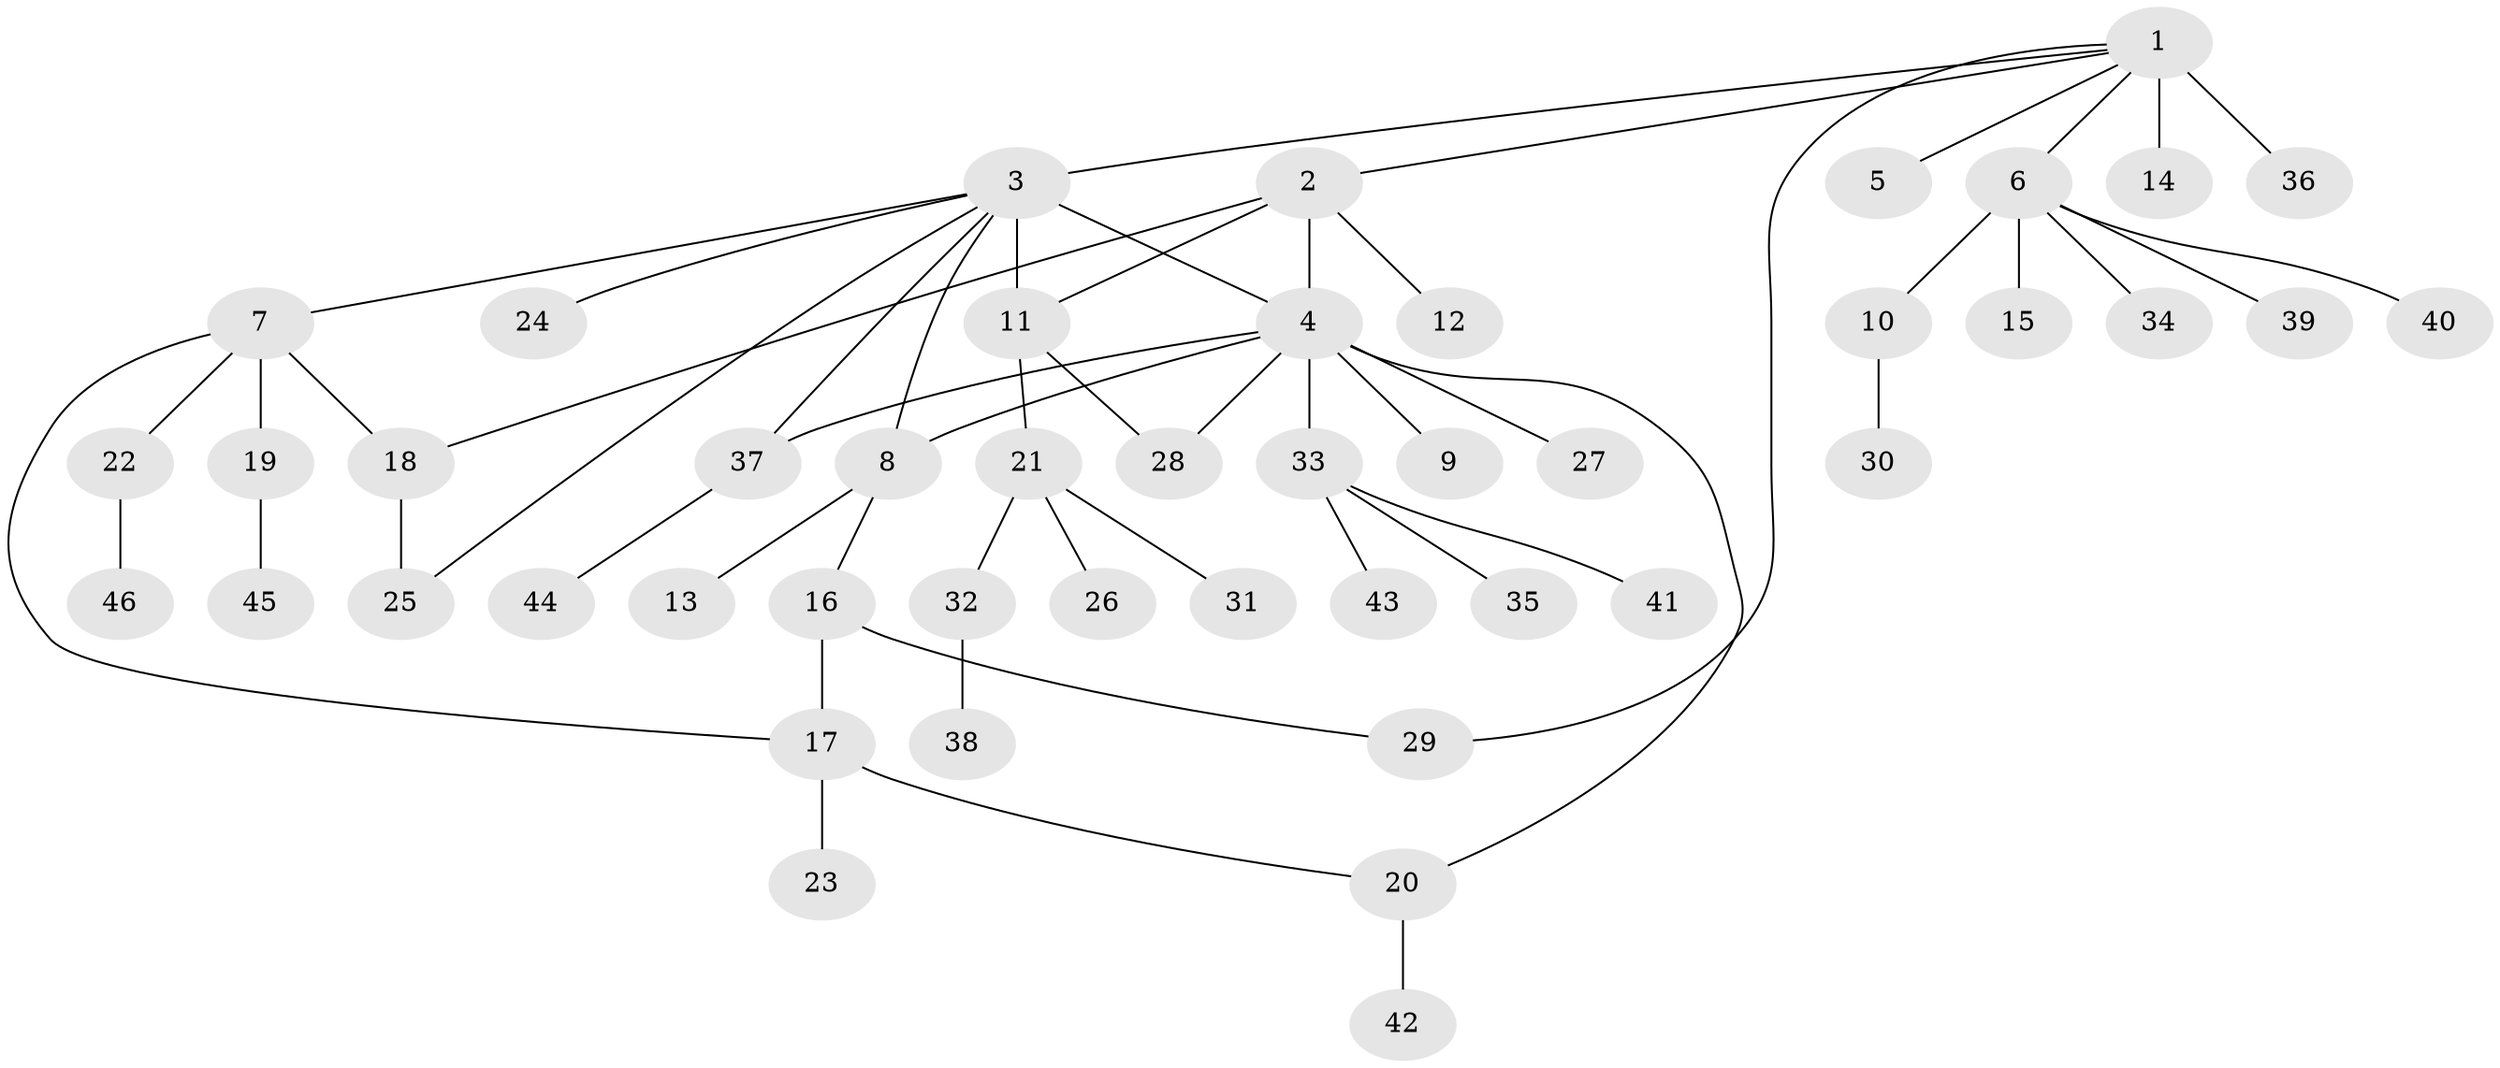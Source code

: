 // original degree distribution, {15: 0.011111111111111112, 6: 0.022222222222222223, 14: 0.011111111111111112, 12: 0.011111111111111112, 2: 0.2, 7: 0.022222222222222223, 1: 0.6, 5: 0.044444444444444446, 4: 0.044444444444444446, 3: 0.03333333333333333}
// Generated by graph-tools (version 1.1) at 2025/35/03/09/25 02:35:41]
// undirected, 46 vertices, 55 edges
graph export_dot {
graph [start="1"]
  node [color=gray90,style=filled];
  1;
  2;
  3;
  4;
  5;
  6;
  7;
  8;
  9;
  10;
  11;
  12;
  13;
  14;
  15;
  16;
  17;
  18;
  19;
  20;
  21;
  22;
  23;
  24;
  25;
  26;
  27;
  28;
  29;
  30;
  31;
  32;
  33;
  34;
  35;
  36;
  37;
  38;
  39;
  40;
  41;
  42;
  43;
  44;
  45;
  46;
  1 -- 2 [weight=1.0];
  1 -- 3 [weight=1.0];
  1 -- 5 [weight=1.0];
  1 -- 6 [weight=1.0];
  1 -- 14 [weight=8.0];
  1 -- 29 [weight=1.0];
  1 -- 36 [weight=1.0];
  2 -- 4 [weight=1.0];
  2 -- 11 [weight=1.0];
  2 -- 12 [weight=1.0];
  2 -- 18 [weight=1.0];
  3 -- 4 [weight=1.0];
  3 -- 7 [weight=1.0];
  3 -- 8 [weight=1.0];
  3 -- 11 [weight=5.0];
  3 -- 24 [weight=1.0];
  3 -- 25 [weight=1.0];
  3 -- 37 [weight=1.0];
  4 -- 8 [weight=1.0];
  4 -- 9 [weight=1.0];
  4 -- 20 [weight=1.0];
  4 -- 27 [weight=3.0];
  4 -- 28 [weight=1.0];
  4 -- 33 [weight=1.0];
  4 -- 37 [weight=1.0];
  6 -- 10 [weight=1.0];
  6 -- 15 [weight=1.0];
  6 -- 34 [weight=1.0];
  6 -- 39 [weight=1.0];
  6 -- 40 [weight=1.0];
  7 -- 17 [weight=1.0];
  7 -- 18 [weight=1.0];
  7 -- 19 [weight=1.0];
  7 -- 22 [weight=1.0];
  8 -- 13 [weight=1.0];
  8 -- 16 [weight=1.0];
  10 -- 30 [weight=1.0];
  11 -- 21 [weight=1.0];
  11 -- 28 [weight=1.0];
  16 -- 17 [weight=1.0];
  16 -- 29 [weight=1.0];
  17 -- 20 [weight=1.0];
  17 -- 23 [weight=1.0];
  18 -- 25 [weight=3.0];
  19 -- 45 [weight=1.0];
  20 -- 42 [weight=2.0];
  21 -- 26 [weight=1.0];
  21 -- 31 [weight=1.0];
  21 -- 32 [weight=1.0];
  22 -- 46 [weight=1.0];
  32 -- 38 [weight=1.0];
  33 -- 35 [weight=1.0];
  33 -- 41 [weight=1.0];
  33 -- 43 [weight=1.0];
  37 -- 44 [weight=1.0];
}
